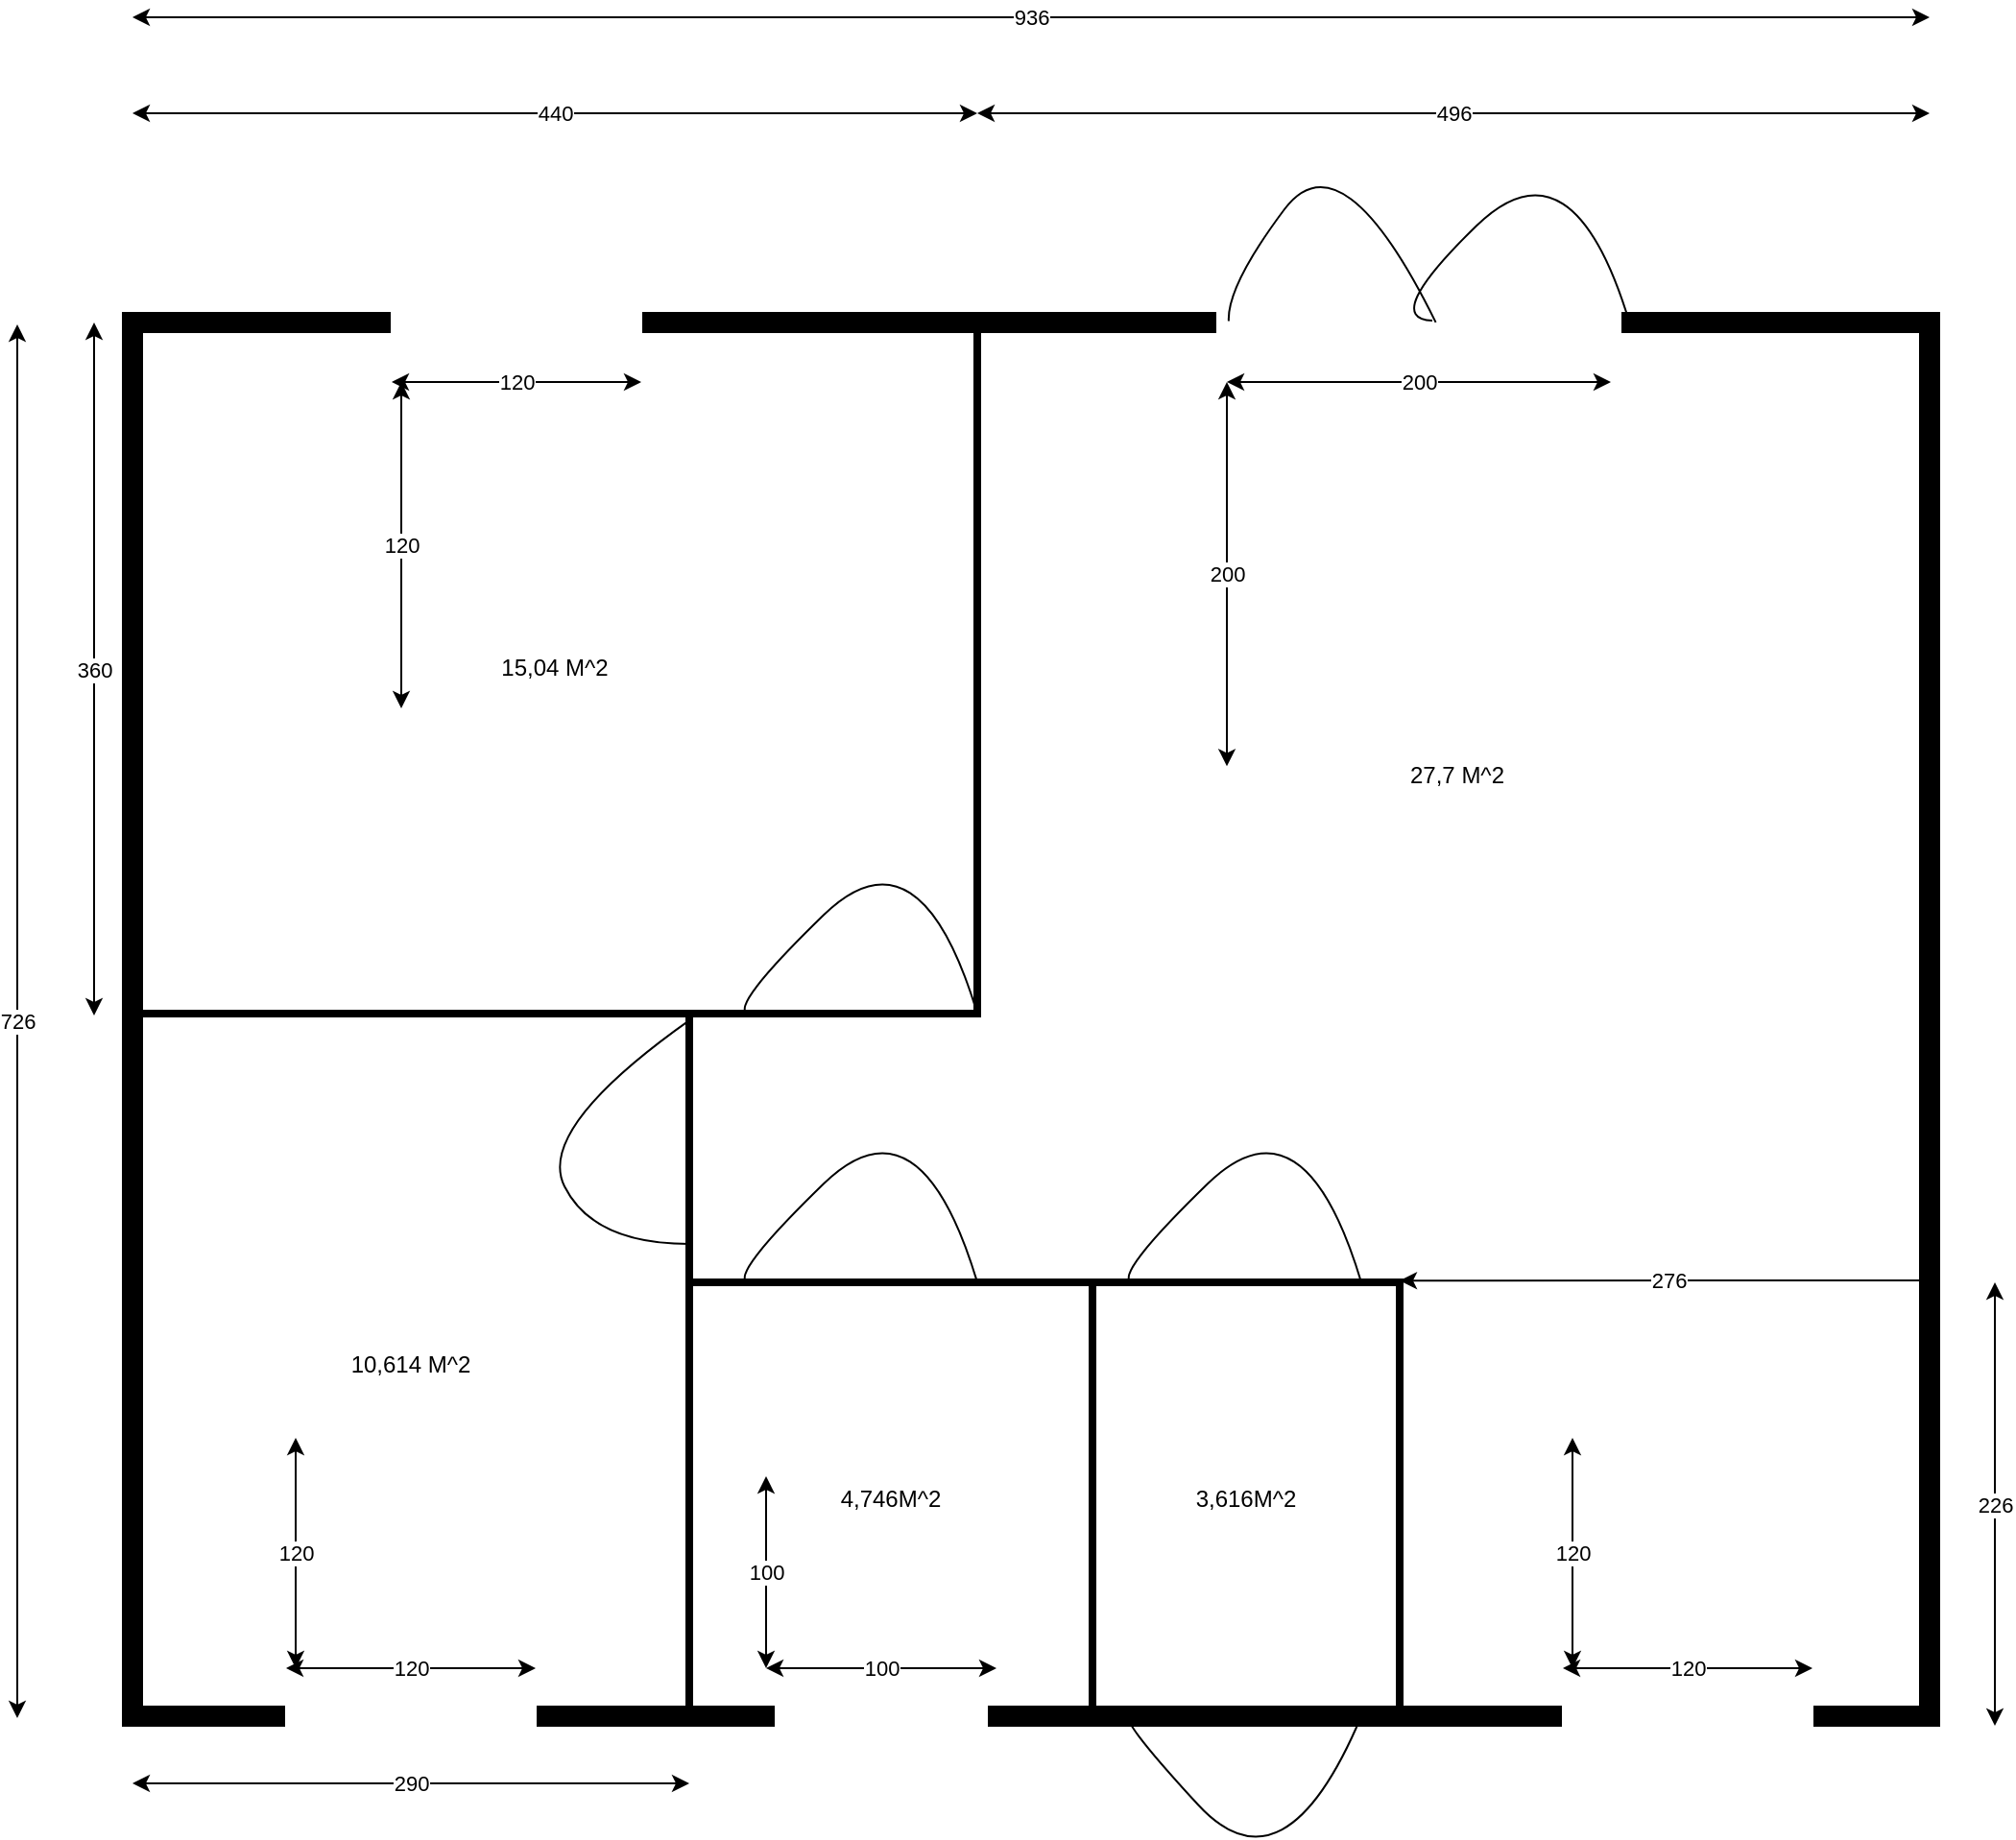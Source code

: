 <mxfile version="15.9.4" type="github">
  <diagram id="f0RrZm_dwljk18yw8r-3" name="Page-1">
    <mxGraphModel dx="1293" dy="702" grid="1" gridSize="10" guides="1" tooltips="1" connect="1" arrows="1" fold="1" page="1" pageScale="1" pageWidth="1654" pageHeight="1169" math="0" shadow="0">
      <root>
        <mxCell id="0" />
        <mxCell id="1" parent="0" />
        <mxCell id="Nhr0QOWk4sVuPaejaaME-1" value="" style="rounded=0;whiteSpace=wrap;html=1;strokeWidth=11;glass=0;fillColor=none;direction=east;" vertex="1" parent="1">
          <mxGeometry x="420" y="169" width="936" height="726" as="geometry" />
        </mxCell>
        <mxCell id="Nhr0QOWk4sVuPaejaaME-2" value="15,04 M^2" style="rounded=0;whiteSpace=wrap;html=1;glass=0;sketch=0;strokeWidth=4;fillColor=none;" vertex="1" parent="1">
          <mxGeometry x="420" y="169" width="440" height="360" as="geometry" />
        </mxCell>
        <mxCell id="Nhr0QOWk4sVuPaejaaME-3" value="10,614 M^2" style="rounded=0;whiteSpace=wrap;html=1;glass=0;sketch=0;strokeWidth=4;fillColor=none;" vertex="1" parent="1">
          <mxGeometry x="420" y="529" width="290" height="366" as="geometry" />
        </mxCell>
        <mxCell id="Nhr0QOWk4sVuPaejaaME-4" value="4,746M^2" style="rounded=0;whiteSpace=wrap;html=1;glass=0;sketch=0;strokeWidth=4;fillColor=none;" vertex="1" parent="1">
          <mxGeometry x="710" y="669" width="210" height="226" as="geometry" />
        </mxCell>
        <mxCell id="Nhr0QOWk4sVuPaejaaME-5" value="3,616M^2" style="rounded=0;whiteSpace=wrap;html=1;glass=0;sketch=0;strokeWidth=4;fillColor=none;" vertex="1" parent="1">
          <mxGeometry x="920" y="669" width="160" height="226" as="geometry" />
        </mxCell>
        <mxCell id="Nhr0QOWk4sVuPaejaaME-9" value="" style="curved=1;endArrow=none;html=1;rounded=1;sketch=0;endFill=0;entryX=1.003;entryY=0.008;entryDx=0;entryDy=0;entryPerimeter=0;" edge="1" parent="1" target="Nhr0QOWk4sVuPaejaaME-3">
          <mxGeometry width="50" height="50" relative="1" as="geometry">
            <mxPoint x="710" y="649" as="sourcePoint" />
            <mxPoint x="760" y="599" as="targetPoint" />
            <Array as="points">
              <mxPoint x="660" y="649" />
              <mxPoint x="630" y="589" />
            </Array>
          </mxGeometry>
        </mxCell>
        <mxCell id="Nhr0QOWk4sVuPaejaaME-10" value="" style="curved=1;endArrow=none;html=1;rounded=1;sketch=0;endFill=0;entryX=0.729;entryY=1;entryDx=0;entryDy=0;exitX=1;exitY=1;exitDx=0;exitDy=0;entryPerimeter=0;" edge="1" parent="1" source="Nhr0QOWk4sVuPaejaaME-2" target="Nhr0QOWk4sVuPaejaaME-2">
          <mxGeometry width="50" height="50" relative="1" as="geometry">
            <mxPoint x="780.87" y="428.998" as="sourcePoint" />
            <mxPoint x="780" y="526.23" as="targetPoint" />
            <Array as="points">
              <mxPoint x="830" y="429" />
              <mxPoint x="730" y="526.23" />
            </Array>
          </mxGeometry>
        </mxCell>
        <mxCell id="Nhr0QOWk4sVuPaejaaME-11" value="" style="curved=1;endArrow=none;html=1;rounded=1;sketch=0;endFill=0;entryX=0.729;entryY=1;entryDx=0;entryDy=0;exitX=1;exitY=1;exitDx=0;exitDy=0;entryPerimeter=0;" edge="1" parent="1">
          <mxGeometry width="50" height="50" relative="1" as="geometry">
            <mxPoint x="860" y="669" as="sourcePoint" />
            <mxPoint x="740.76" y="669" as="targetPoint" />
            <Array as="points">
              <mxPoint x="830" y="569" />
              <mxPoint x="730" y="666.23" />
            </Array>
          </mxGeometry>
        </mxCell>
        <mxCell id="Nhr0QOWk4sVuPaejaaME-12" value="" style="curved=1;endArrow=none;html=1;rounded=1;sketch=0;endFill=0;entryX=0.729;entryY=1;entryDx=0;entryDy=0;exitX=1;exitY=1;exitDx=0;exitDy=0;entryPerimeter=0;" edge="1" parent="1">
          <mxGeometry width="50" height="50" relative="1" as="geometry">
            <mxPoint x="1060" y="669" as="sourcePoint" />
            <mxPoint x="940.76" y="669" as="targetPoint" />
            <Array as="points">
              <mxPoint x="1030" y="569" />
              <mxPoint x="930" y="666.23" />
            </Array>
          </mxGeometry>
        </mxCell>
        <mxCell id="Nhr0QOWk4sVuPaejaaME-13" value="" style="curved=1;endArrow=none;html=1;rounded=1;sketch=0;endFill=0;entryX=0.729;entryY=1;entryDx=0;entryDy=0;exitX=1;exitY=1;exitDx=0;exitDy=0;entryPerimeter=0;" edge="1" parent="1">
          <mxGeometry width="50" height="50" relative="1" as="geometry">
            <mxPoint x="1060" y="895" as="sourcePoint" />
            <mxPoint x="940.76" y="895" as="targetPoint" />
            <Array as="points">
              <mxPoint x="1020" y="990" />
              <mxPoint x="930" y="892.23" />
            </Array>
          </mxGeometry>
        </mxCell>
        <mxCell id="Nhr0QOWk4sVuPaejaaME-22" value="" style="rounded=0;whiteSpace=wrap;html=1;glass=0;sketch=0;strokeWidth=11;fillColor=none;strokeColor=#FFFFFF;" vertex="1" parent="1">
          <mxGeometry x="560" y="169" width="120" height="1" as="geometry" />
        </mxCell>
        <mxCell id="Nhr0QOWk4sVuPaejaaME-23" value="" style="rounded=0;whiteSpace=wrap;html=1;glass=0;sketch=0;strokeWidth=11;fillColor=none;strokeColor=#FFFFFF;" vertex="1" parent="1">
          <mxGeometry x="990" y="169" width="200" height="1" as="geometry" />
        </mxCell>
        <mxCell id="Nhr0QOWk4sVuPaejaaME-25" value="" style="rounded=0;whiteSpace=wrap;html=1;glass=0;sketch=0;strokeWidth=11;fillColor=none;strokeColor=#FFFFFF;" vertex="1" parent="1">
          <mxGeometry x="505" y="895" width="120" height="1" as="geometry" />
        </mxCell>
        <mxCell id="Nhr0QOWk4sVuPaejaaME-26" value="" style="rounded=0;whiteSpace=wrap;html=1;glass=0;sketch=0;strokeWidth=11;fillColor=none;strokeColor=#FFFFFF;" vertex="1" parent="1">
          <mxGeometry x="760" y="894" width="100" height="1" as="geometry" />
        </mxCell>
        <mxCell id="Nhr0QOWk4sVuPaejaaME-28" value="" style="rounded=0;whiteSpace=wrap;html=1;glass=0;sketch=0;strokeWidth=11;fillColor=none;strokeColor=#FFFFFF;" vertex="1" parent="1">
          <mxGeometry x="1170" y="895" width="120" height="1" as="geometry" />
        </mxCell>
        <mxCell id="Nhr0QOWk4sVuPaejaaME-33" value="" style="endArrow=classic;html=1;rounded=1;sketch=0;curved=0;startArrow=classic;startFill=1;" edge="1" parent="1">
          <mxGeometry relative="1" as="geometry">
            <mxPoint x="420" y="930" as="sourcePoint" />
            <mxPoint x="710" y="930" as="targetPoint" />
          </mxGeometry>
        </mxCell>
        <mxCell id="Nhr0QOWk4sVuPaejaaME-34" value="&lt;div&gt;290&lt;/div&gt;" style="edgeLabel;resizable=0;html=1;align=center;verticalAlign=middle;rounded=0;glass=0;sketch=0;strokeColor=#FFFFFF;strokeWidth=11;fillColor=none;" connectable="0" vertex="1" parent="Nhr0QOWk4sVuPaejaaME-33">
          <mxGeometry relative="1" as="geometry" />
        </mxCell>
        <mxCell id="Nhr0QOWk4sVuPaejaaME-35" value="" style="endArrow=classic;html=1;rounded=1;sketch=0;curved=0;startArrow=classic;startFill=1;" edge="1" parent="1">
          <mxGeometry relative="1" as="geometry">
            <mxPoint x="500" y="870" as="sourcePoint" />
            <mxPoint x="630" y="870" as="targetPoint" />
          </mxGeometry>
        </mxCell>
        <mxCell id="Nhr0QOWk4sVuPaejaaME-36" value="120" style="edgeLabel;resizable=0;html=1;align=center;verticalAlign=middle;rounded=0;glass=0;sketch=0;strokeColor=#FFFFFF;strokeWidth=11;fillColor=none;" connectable="0" vertex="1" parent="Nhr0QOWk4sVuPaejaaME-35">
          <mxGeometry relative="1" as="geometry" />
        </mxCell>
        <mxCell id="Nhr0QOWk4sVuPaejaaME-37" value="" style="endArrow=classic;html=1;rounded=1;sketch=0;curved=0;startArrow=classic;startFill=1;" edge="1" parent="1">
          <mxGeometry relative="1" as="geometry">
            <mxPoint x="750" y="870" as="sourcePoint" />
            <mxPoint x="870" y="870.0" as="targetPoint" />
          </mxGeometry>
        </mxCell>
        <mxCell id="Nhr0QOWk4sVuPaejaaME-38" value="100" style="edgeLabel;resizable=0;html=1;align=center;verticalAlign=middle;rounded=0;glass=0;sketch=0;strokeColor=#FFFFFF;strokeWidth=11;fillColor=none;" connectable="0" vertex="1" parent="Nhr0QOWk4sVuPaejaaME-37">
          <mxGeometry relative="1" as="geometry" />
        </mxCell>
        <mxCell id="Nhr0QOWk4sVuPaejaaME-39" value="" style="endArrow=classic;html=1;rounded=1;sketch=0;curved=0;startArrow=classic;startFill=1;" edge="1" parent="1">
          <mxGeometry relative="1" as="geometry">
            <mxPoint x="1165" y="870.0" as="sourcePoint" />
            <mxPoint x="1295" y="870.0" as="targetPoint" />
          </mxGeometry>
        </mxCell>
        <mxCell id="Nhr0QOWk4sVuPaejaaME-40" value="120" style="edgeLabel;resizable=0;html=1;align=center;verticalAlign=middle;rounded=0;glass=0;sketch=0;strokeColor=#FFFFFF;strokeWidth=11;fillColor=none;" connectable="0" vertex="1" parent="Nhr0QOWk4sVuPaejaaME-39">
          <mxGeometry relative="1" as="geometry" />
        </mxCell>
        <mxCell id="Nhr0QOWk4sVuPaejaaME-41" value="" style="endArrow=classic;html=1;rounded=1;sketch=0;curved=0;startArrow=classic;startFill=1;" edge="1" parent="1">
          <mxGeometry relative="1" as="geometry">
            <mxPoint x="555" y="200.0" as="sourcePoint" />
            <mxPoint x="685" y="200.0" as="targetPoint" />
          </mxGeometry>
        </mxCell>
        <mxCell id="Nhr0QOWk4sVuPaejaaME-42" value="120" style="edgeLabel;resizable=0;html=1;align=center;verticalAlign=middle;rounded=0;glass=0;sketch=0;strokeColor=#FFFFFF;strokeWidth=11;fillColor=none;" connectable="0" vertex="1" parent="Nhr0QOWk4sVuPaejaaME-41">
          <mxGeometry relative="1" as="geometry" />
        </mxCell>
        <mxCell id="Nhr0QOWk4sVuPaejaaME-43" value="" style="endArrow=classic;html=1;rounded=1;sketch=0;curved=0;startArrow=classic;startFill=1;" edge="1" parent="1">
          <mxGeometry relative="1" as="geometry">
            <mxPoint x="990" y="200" as="sourcePoint" />
            <mxPoint x="1190" y="200" as="targetPoint" />
          </mxGeometry>
        </mxCell>
        <mxCell id="Nhr0QOWk4sVuPaejaaME-44" value="200" style="edgeLabel;resizable=0;html=1;align=center;verticalAlign=middle;rounded=0;glass=0;sketch=0;strokeColor=#FFFFFF;strokeWidth=11;fillColor=none;" connectable="0" vertex="1" parent="Nhr0QOWk4sVuPaejaaME-43">
          <mxGeometry relative="1" as="geometry" />
        </mxCell>
        <mxCell id="Nhr0QOWk4sVuPaejaaME-45" value="" style="endArrow=classic;html=1;rounded=1;sketch=0;curved=0;startArrow=classic;startFill=1;" edge="1" parent="1">
          <mxGeometry relative="1" as="geometry">
            <mxPoint x="420" y="60" as="sourcePoint" />
            <mxPoint x="860" y="60" as="targetPoint" />
          </mxGeometry>
        </mxCell>
        <mxCell id="Nhr0QOWk4sVuPaejaaME-46" value="440" style="edgeLabel;resizable=0;html=1;align=center;verticalAlign=middle;rounded=0;glass=0;sketch=0;strokeColor=#FFFFFF;strokeWidth=11;fillColor=none;" connectable="0" vertex="1" parent="Nhr0QOWk4sVuPaejaaME-45">
          <mxGeometry relative="1" as="geometry" />
        </mxCell>
        <mxCell id="Nhr0QOWk4sVuPaejaaME-47" value="" style="endArrow=classic;html=1;rounded=1;sketch=0;curved=0;startArrow=classic;startFill=1;" edge="1" parent="1">
          <mxGeometry relative="1" as="geometry">
            <mxPoint x="860" y="60" as="sourcePoint" />
            <mxPoint x="1356" y="60" as="targetPoint" />
          </mxGeometry>
        </mxCell>
        <mxCell id="Nhr0QOWk4sVuPaejaaME-48" value="&lt;div&gt;496&lt;/div&gt;" style="edgeLabel;resizable=0;html=1;align=center;verticalAlign=middle;rounded=0;glass=0;sketch=0;strokeColor=#FFFFFF;strokeWidth=11;fillColor=none;" connectable="0" vertex="1" parent="Nhr0QOWk4sVuPaejaaME-47">
          <mxGeometry relative="1" as="geometry" />
        </mxCell>
        <mxCell id="Nhr0QOWk4sVuPaejaaME-49" value="" style="endArrow=classic;html=1;rounded=1;sketch=0;curved=0;startArrow=classic;startFill=1;" edge="1" parent="1">
          <mxGeometry relative="1" as="geometry">
            <mxPoint x="420" y="10" as="sourcePoint" />
            <mxPoint x="1356" y="10" as="targetPoint" />
          </mxGeometry>
        </mxCell>
        <mxCell id="Nhr0QOWk4sVuPaejaaME-50" value="936" style="edgeLabel;resizable=0;html=1;align=center;verticalAlign=middle;rounded=0;glass=0;sketch=0;strokeColor=#FFFFFF;strokeWidth=11;fillColor=none;" connectable="0" vertex="1" parent="Nhr0QOWk4sVuPaejaaME-49">
          <mxGeometry relative="1" as="geometry" />
        </mxCell>
        <mxCell id="Nhr0QOWk4sVuPaejaaME-53" value="" style="endArrow=classic;html=1;rounded=1;sketch=0;curved=0;startArrow=classic;startFill=1;" edge="1" parent="1">
          <mxGeometry relative="1" as="geometry">
            <mxPoint x="750" y="770" as="sourcePoint" />
            <mxPoint x="750" y="870" as="targetPoint" />
          </mxGeometry>
        </mxCell>
        <mxCell id="Nhr0QOWk4sVuPaejaaME-54" value="&lt;div&gt;100&lt;/div&gt;" style="edgeLabel;resizable=0;html=1;align=center;verticalAlign=middle;rounded=0;glass=0;sketch=0;strokeColor=#FFFFFF;strokeWidth=11;fillColor=none;" connectable="0" vertex="1" parent="Nhr0QOWk4sVuPaejaaME-53">
          <mxGeometry relative="1" as="geometry" />
        </mxCell>
        <mxCell id="Nhr0QOWk4sVuPaejaaME-55" value="" style="endArrow=classic;html=1;rounded=1;sketch=0;curved=0;startArrow=classic;startFill=1;" edge="1" parent="1">
          <mxGeometry relative="1" as="geometry">
            <mxPoint x="1170" y="870" as="sourcePoint" />
            <mxPoint x="1170" y="750" as="targetPoint" />
          </mxGeometry>
        </mxCell>
        <mxCell id="Nhr0QOWk4sVuPaejaaME-56" value="&lt;div&gt;120&lt;/div&gt;" style="edgeLabel;resizable=0;html=1;align=center;verticalAlign=middle;rounded=0;glass=0;sketch=0;strokeColor=#FFFFFF;strokeWidth=11;fillColor=none;" connectable="0" vertex="1" parent="Nhr0QOWk4sVuPaejaaME-55">
          <mxGeometry relative="1" as="geometry" />
        </mxCell>
        <mxCell id="Nhr0QOWk4sVuPaejaaME-57" value="" style="endArrow=classic;html=1;rounded=1;sketch=0;curved=0;startArrow=classic;startFill=1;" edge="1" parent="1">
          <mxGeometry relative="1" as="geometry">
            <mxPoint x="560" y="200" as="sourcePoint" />
            <mxPoint x="560" y="370" as="targetPoint" />
          </mxGeometry>
        </mxCell>
        <mxCell id="Nhr0QOWk4sVuPaejaaME-58" value="&lt;div&gt;120&lt;/div&gt;" style="edgeLabel;resizable=0;html=1;align=center;verticalAlign=middle;rounded=0;glass=0;sketch=0;strokeColor=#FFFFFF;strokeWidth=11;fillColor=none;" connectable="0" vertex="1" parent="Nhr0QOWk4sVuPaejaaME-57">
          <mxGeometry relative="1" as="geometry" />
        </mxCell>
        <mxCell id="Nhr0QOWk4sVuPaejaaME-59" value="" style="endArrow=classic;html=1;rounded=1;sketch=0;curved=0;startArrow=classic;startFill=1;" edge="1" parent="1">
          <mxGeometry relative="1" as="geometry">
            <mxPoint x="990" y="200" as="sourcePoint" />
            <mxPoint x="990" y="400.182" as="targetPoint" />
          </mxGeometry>
        </mxCell>
        <mxCell id="Nhr0QOWk4sVuPaejaaME-60" value="200" style="edgeLabel;resizable=0;html=1;align=center;verticalAlign=middle;rounded=0;glass=0;sketch=0;strokeColor=#FFFFFF;strokeWidth=11;fillColor=none;" connectable="0" vertex="1" parent="Nhr0QOWk4sVuPaejaaME-59">
          <mxGeometry relative="1" as="geometry" />
        </mxCell>
        <mxCell id="Nhr0QOWk4sVuPaejaaME-63" value="" style="endArrow=classic;html=1;rounded=1;sketch=0;curved=0;startArrow=classic;startFill=1;" edge="1" parent="1">
          <mxGeometry relative="1" as="geometry">
            <mxPoint x="505" y="750" as="sourcePoint" />
            <mxPoint x="505" y="870" as="targetPoint" />
          </mxGeometry>
        </mxCell>
        <mxCell id="Nhr0QOWk4sVuPaejaaME-64" value="&lt;div&gt;120&lt;/div&gt;" style="edgeLabel;resizable=0;html=1;align=center;verticalAlign=middle;rounded=0;glass=0;sketch=0;strokeColor=#FFFFFF;strokeWidth=11;fillColor=none;" connectable="0" vertex="1" parent="Nhr0QOWk4sVuPaejaaME-63">
          <mxGeometry relative="1" as="geometry" />
        </mxCell>
        <mxCell id="Nhr0QOWk4sVuPaejaaME-65" value="" style="endArrow=classic;html=1;rounded=1;sketch=0;curved=0;startArrow=classic;startFill=1;" edge="1" parent="1">
          <mxGeometry relative="1" as="geometry">
            <mxPoint x="400" y="169" as="sourcePoint" />
            <mxPoint x="400" y="530" as="targetPoint" />
          </mxGeometry>
        </mxCell>
        <mxCell id="Nhr0QOWk4sVuPaejaaME-66" value="&lt;div&gt;360&lt;/div&gt;" style="edgeLabel;resizable=0;html=1;align=center;verticalAlign=middle;rounded=0;glass=0;sketch=0;strokeColor=#FFFFFF;strokeWidth=11;fillColor=none;" connectable="0" vertex="1" parent="Nhr0QOWk4sVuPaejaaME-65">
          <mxGeometry relative="1" as="geometry" />
        </mxCell>
        <mxCell id="Nhr0QOWk4sVuPaejaaME-67" value="" style="endArrow=classic;html=1;rounded=1;sketch=0;curved=0;startArrow=classic;startFill=1;" edge="1" parent="1">
          <mxGeometry relative="1" as="geometry">
            <mxPoint x="1080" y="668.09" as="sourcePoint" />
            <mxPoint x="1360" y="668" as="targetPoint" />
          </mxGeometry>
        </mxCell>
        <mxCell id="Nhr0QOWk4sVuPaejaaME-68" value="&lt;div&gt;276&lt;/div&gt;" style="edgeLabel;resizable=0;html=1;align=center;verticalAlign=middle;rounded=0;glass=0;sketch=0;strokeColor=#FFFFFF;strokeWidth=11;fillColor=none;" connectable="0" vertex="1" parent="Nhr0QOWk4sVuPaejaaME-67">
          <mxGeometry relative="1" as="geometry" />
        </mxCell>
        <mxCell id="Nhr0QOWk4sVuPaejaaME-71" value="" style="endArrow=classic;html=1;rounded=1;sketch=0;curved=0;startArrow=classic;startFill=1;" edge="1" parent="1">
          <mxGeometry relative="1" as="geometry">
            <mxPoint x="1390" y="900" as="sourcePoint" />
            <mxPoint x="1390" y="669" as="targetPoint" />
          </mxGeometry>
        </mxCell>
        <mxCell id="Nhr0QOWk4sVuPaejaaME-72" value="226" style="edgeLabel;resizable=0;html=1;align=center;verticalAlign=middle;rounded=0;glass=0;sketch=0;strokeColor=#FFFFFF;strokeWidth=11;fillColor=none;" connectable="0" vertex="1" parent="Nhr0QOWk4sVuPaejaaME-71">
          <mxGeometry relative="1" as="geometry" />
        </mxCell>
        <mxCell id="Nhr0QOWk4sVuPaejaaME-76" value="27,7 M^2" style="text;html=1;strokeColor=none;fillColor=none;align=center;verticalAlign=middle;whiteSpace=wrap;rounded=0;glass=0;sketch=0;" vertex="1" parent="1">
          <mxGeometry x="1080" y="390" width="60" height="30" as="geometry" />
        </mxCell>
        <mxCell id="Nhr0QOWk4sVuPaejaaME-77" value="" style="endArrow=classic;html=1;rounded=1;sketch=0;curved=0;startArrow=classic;startFill=1;" edge="1" parent="1">
          <mxGeometry relative="1" as="geometry">
            <mxPoint x="360" y="170" as="sourcePoint" />
            <mxPoint x="360" y="896" as="targetPoint" />
          </mxGeometry>
        </mxCell>
        <mxCell id="Nhr0QOWk4sVuPaejaaME-78" value="&lt;div&gt;726&lt;/div&gt;" style="edgeLabel;resizable=0;html=1;align=center;verticalAlign=middle;rounded=0;glass=0;sketch=0;strokeColor=#FFFFFF;strokeWidth=11;fillColor=none;" connectable="0" vertex="1" parent="Nhr0QOWk4sVuPaejaaME-77">
          <mxGeometry relative="1" as="geometry" />
        </mxCell>
        <mxCell id="Nhr0QOWk4sVuPaejaaME-79" value="" style="curved=1;endArrow=none;html=1;rounded=1;sketch=0;endFill=0;entryX=0.535;entryY=-1;entryDx=0;entryDy=0;exitX=1;exitY=1;exitDx=0;exitDy=0;entryPerimeter=0;" edge="1" parent="1" target="Nhr0QOWk4sVuPaejaaME-23">
          <mxGeometry width="50" height="50" relative="1" as="geometry">
            <mxPoint x="1200" y="170" as="sourcePoint" />
            <mxPoint x="1080.76" y="170" as="targetPoint" />
            <Array as="points">
              <mxPoint x="1170" y="70" />
              <mxPoint x="1070" y="167.23" />
            </Array>
          </mxGeometry>
        </mxCell>
        <mxCell id="Nhr0QOWk4sVuPaejaaME-80" value="" style="curved=1;endArrow=none;html=1;rounded=1;sketch=0;endFill=0;entryX=0.61;entryY=-0.001;entryDx=0;entryDy=0;exitX=0.544;exitY=-0.091;exitDx=0;exitDy=0;entryPerimeter=0;exitPerimeter=0;" edge="1" parent="1" source="Nhr0QOWk4sVuPaejaaME-23" target="Nhr0QOWk4sVuPaejaaME-1">
          <mxGeometry width="50" height="50" relative="1" as="geometry">
            <mxPoint x="1080" y="170" as="sourcePoint" />
            <mxPoint x="960.76" y="170" as="targetPoint" />
            <Array as="points">
              <mxPoint x="1050" y="70" />
              <mxPoint x="990" y="150" />
            </Array>
          </mxGeometry>
        </mxCell>
      </root>
    </mxGraphModel>
  </diagram>
</mxfile>
